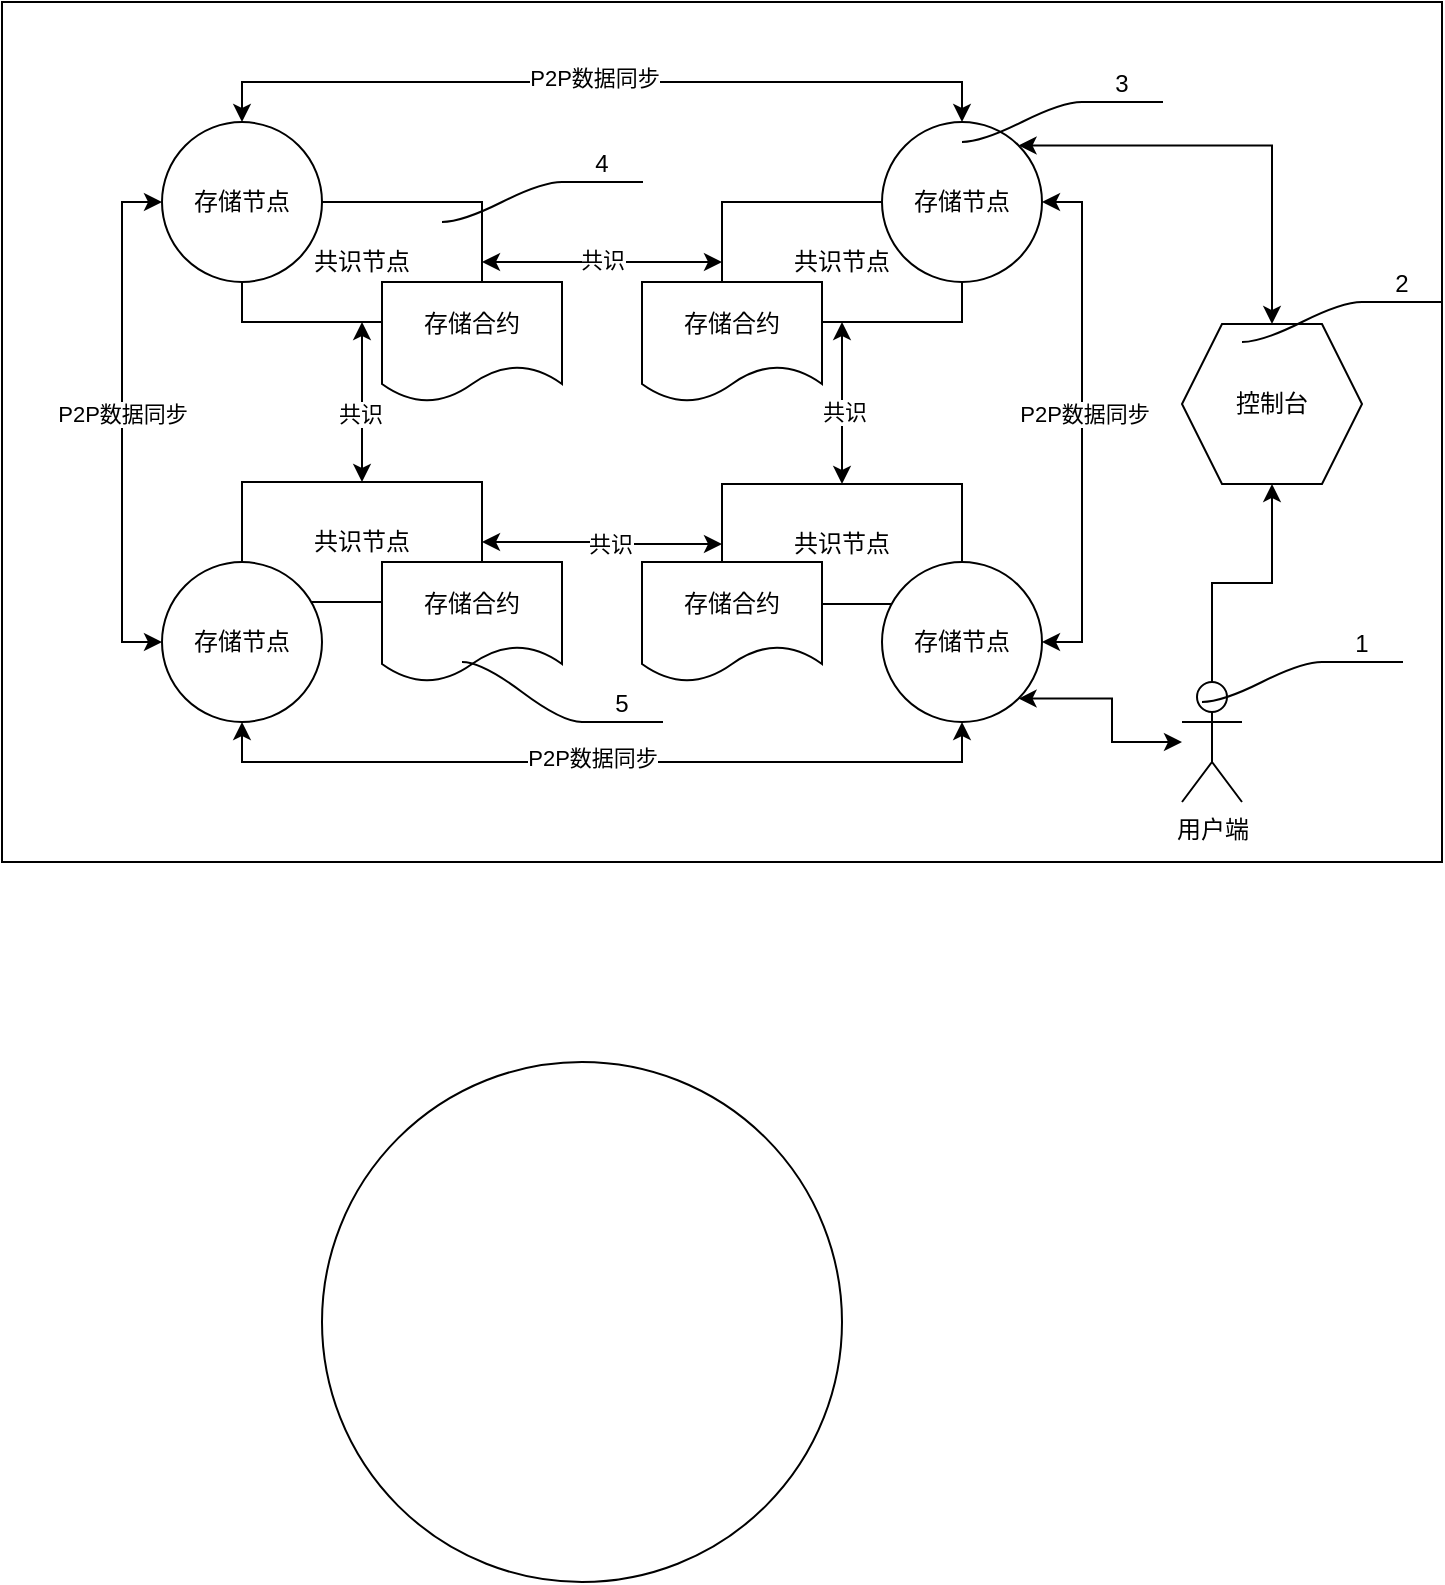 <mxfile>
    <diagram id="z5QbKBS9YjllUTg7D-9P" name="Page-1">
        <mxGraphModel dx="867" dy="739" grid="1" gridSize="10" guides="1" tooltips="1" connect="1" arrows="1" fold="1" page="1" pageScale="1" pageWidth="827" pageHeight="1169" math="1" shadow="0">
            <root>
                <mxCell id="0"/>
                <mxCell id="1" parent="0"/>
                <mxCell id="lRrl1hdKO7GmZFAi6IMo-29" value="" style="rounded=0;whiteSpace=wrap;html=1;" parent="1" vertex="1">
                    <mxGeometry x="40" width="720" height="430" as="geometry"/>
                </mxCell>
                <mxCell id="lRrl1hdKO7GmZFAi6IMo-18" style="edgeStyle=orthogonalEdgeStyle;rounded=0;orthogonalLoop=1;jettySize=auto;html=1;exitX=0.5;exitY=1;exitDx=0;exitDy=0;startArrow=classic;startFill=1;" parent="1" source="lRrl1hdKO7GmZFAi6IMo-1" target="lRrl1hdKO7GmZFAi6IMo-3" edge="1">
                    <mxGeometry relative="1" as="geometry"/>
                </mxCell>
                <mxCell id="lRrl1hdKO7GmZFAi6IMo-23" value="共识" style="edgeLabel;html=1;align=center;verticalAlign=middle;resizable=0;points=[];" parent="lRrl1hdKO7GmZFAi6IMo-18" vertex="1" connectable="0">
                    <mxGeometry x="0.15" y="-1" relative="1" as="geometry">
                        <mxPoint as="offset"/>
                    </mxGeometry>
                </mxCell>
                <mxCell id="lRrl1hdKO7GmZFAi6IMo-1" value="共识节点" style="rounded=0;whiteSpace=wrap;html=1;" parent="1" vertex="1">
                    <mxGeometry x="160" y="100" width="120" height="60" as="geometry"/>
                </mxCell>
                <mxCell id="lRrl1hdKO7GmZFAi6IMo-21" style="edgeStyle=orthogonalEdgeStyle;rounded=0;orthogonalLoop=1;jettySize=auto;html=1;exitX=0;exitY=0.5;exitDx=0;exitDy=0;entryX=1;entryY=0.5;entryDx=0;entryDy=0;startArrow=classic;startFill=1;" parent="1" source="lRrl1hdKO7GmZFAi6IMo-2" target="lRrl1hdKO7GmZFAi6IMo-1" edge="1">
                    <mxGeometry relative="1" as="geometry"/>
                </mxCell>
                <mxCell id="lRrl1hdKO7GmZFAi6IMo-22" value="共识" style="edgeLabel;html=1;align=center;verticalAlign=middle;resizable=0;points=[];" parent="lRrl1hdKO7GmZFAi6IMo-21" vertex="1" connectable="0">
                    <mxGeometry y="-1" relative="1" as="geometry">
                        <mxPoint as="offset"/>
                    </mxGeometry>
                </mxCell>
                <mxCell id="lRrl1hdKO7GmZFAi6IMo-2" value="共识节点" style="rounded=0;whiteSpace=wrap;html=1;" parent="1" vertex="1">
                    <mxGeometry x="400" y="100" width="120" height="60" as="geometry"/>
                </mxCell>
                <mxCell id="lRrl1hdKO7GmZFAi6IMo-19" style="edgeStyle=orthogonalEdgeStyle;rounded=0;orthogonalLoop=1;jettySize=auto;html=1;exitX=1;exitY=0.5;exitDx=0;exitDy=0;entryX=0;entryY=0.5;entryDx=0;entryDy=0;startArrow=classic;startFill=1;" parent="1" source="lRrl1hdKO7GmZFAi6IMo-3" target="lRrl1hdKO7GmZFAi6IMo-4" edge="1">
                    <mxGeometry relative="1" as="geometry"/>
                </mxCell>
                <mxCell id="lRrl1hdKO7GmZFAi6IMo-25" value="共识" style="edgeLabel;html=1;align=center;verticalAlign=middle;resizable=0;points=[];" parent="lRrl1hdKO7GmZFAi6IMo-19" vertex="1" connectable="0">
                    <mxGeometry y="4" relative="1" as="geometry">
                        <mxPoint as="offset"/>
                    </mxGeometry>
                </mxCell>
                <mxCell id="lRrl1hdKO7GmZFAi6IMo-3" value="共识节点" style="rounded=0;whiteSpace=wrap;html=1;" parent="1" vertex="1">
                    <mxGeometry x="160" y="240" width="120" height="60" as="geometry"/>
                </mxCell>
                <mxCell id="lRrl1hdKO7GmZFAi6IMo-20" style="edgeStyle=orthogonalEdgeStyle;rounded=0;orthogonalLoop=1;jettySize=auto;html=1;exitX=0.5;exitY=0;exitDx=0;exitDy=0;entryX=0.5;entryY=1;entryDx=0;entryDy=0;startArrow=classic;startFill=1;" parent="1" source="lRrl1hdKO7GmZFAi6IMo-4" target="lRrl1hdKO7GmZFAi6IMo-2" edge="1">
                    <mxGeometry relative="1" as="geometry"/>
                </mxCell>
                <mxCell id="lRrl1hdKO7GmZFAi6IMo-24" value="共识" style="edgeLabel;html=1;align=center;verticalAlign=middle;resizable=0;points=[];" parent="lRrl1hdKO7GmZFAi6IMo-20" vertex="1" connectable="0">
                    <mxGeometry x="-0.1" y="-1" relative="1" as="geometry">
                        <mxPoint as="offset"/>
                    </mxGeometry>
                </mxCell>
                <mxCell id="lRrl1hdKO7GmZFAi6IMo-4" value="共识节点" style="rounded=0;whiteSpace=wrap;html=1;" parent="1" vertex="1">
                    <mxGeometry x="400" y="241" width="120" height="60" as="geometry"/>
                </mxCell>
                <mxCell id="lRrl1hdKO7GmZFAi6IMo-5" value="存储合约" style="shape=document;whiteSpace=wrap;html=1;boundedLbl=1;" parent="1" vertex="1">
                    <mxGeometry x="230" y="280" width="90" height="60" as="geometry"/>
                </mxCell>
                <mxCell id="lRrl1hdKO7GmZFAi6IMo-6" value="存储合约" style="shape=document;whiteSpace=wrap;html=1;boundedLbl=1;" parent="1" vertex="1">
                    <mxGeometry x="360" y="280" width="90" height="60" as="geometry"/>
                </mxCell>
                <mxCell id="lRrl1hdKO7GmZFAi6IMo-7" value="存储合约" style="shape=document;whiteSpace=wrap;html=1;boundedLbl=1;" parent="1" vertex="1">
                    <mxGeometry x="360" y="140" width="90" height="60" as="geometry"/>
                </mxCell>
                <mxCell id="lRrl1hdKO7GmZFAi6IMo-8" value="存储合约" style="shape=document;whiteSpace=wrap;html=1;boundedLbl=1;" parent="1" vertex="1">
                    <mxGeometry x="230" y="140" width="90" height="60" as="geometry"/>
                </mxCell>
                <mxCell id="lRrl1hdKO7GmZFAi6IMo-13" style="edgeStyle=orthogonalEdgeStyle;rounded=0;orthogonalLoop=1;jettySize=auto;html=1;exitX=0.5;exitY=1;exitDx=0;exitDy=0;entryX=0.5;entryY=1;entryDx=0;entryDy=0;startArrow=classic;startFill=1;" parent="1" source="lRrl1hdKO7GmZFAi6IMo-9" target="lRrl1hdKO7GmZFAi6IMo-10" edge="1">
                    <mxGeometry relative="1" as="geometry"/>
                </mxCell>
                <mxCell id="lRrl1hdKO7GmZFAi6IMo-17" value="P2P数据同步" style="edgeLabel;html=1;align=center;verticalAlign=middle;resizable=0;points=[];" parent="lRrl1hdKO7GmZFAi6IMo-13" vertex="1" connectable="0">
                    <mxGeometry x="-0.025" y="2" relative="1" as="geometry">
                        <mxPoint as="offset"/>
                    </mxGeometry>
                </mxCell>
                <mxCell id="lRrl1hdKO7GmZFAi6IMo-14" style="edgeStyle=orthogonalEdgeStyle;rounded=0;orthogonalLoop=1;jettySize=auto;html=1;exitX=0;exitY=0.5;exitDx=0;exitDy=0;entryX=0;entryY=0.5;entryDx=0;entryDy=0;startArrow=classic;startFill=1;" parent="1" source="lRrl1hdKO7GmZFAi6IMo-9" target="lRrl1hdKO7GmZFAi6IMo-12" edge="1">
                    <mxGeometry relative="1" as="geometry"/>
                </mxCell>
                <mxCell id="lRrl1hdKO7GmZFAi6IMo-28" value="P2P数据同步" style="edgeLabel;html=1;align=center;verticalAlign=middle;resizable=0;points=[];" parent="lRrl1hdKO7GmZFAi6IMo-14" vertex="1" connectable="0">
                    <mxGeometry x="0.031" relative="1" as="geometry">
                        <mxPoint as="offset"/>
                    </mxGeometry>
                </mxCell>
                <mxCell id="lRrl1hdKO7GmZFAi6IMo-9" value="存储节点" style="ellipse;whiteSpace=wrap;html=1;aspect=fixed;" parent="1" vertex="1">
                    <mxGeometry x="120" y="280" width="80" height="80" as="geometry"/>
                </mxCell>
                <mxCell id="lRrl1hdKO7GmZFAi6IMo-39" style="edgeStyle=orthogonalEdgeStyle;rounded=0;orthogonalLoop=1;jettySize=auto;html=1;exitX=1;exitY=1;exitDx=0;exitDy=0;startArrow=classic;startFill=1;" parent="1" source="lRrl1hdKO7GmZFAi6IMo-10" target="lRrl1hdKO7GmZFAi6IMo-38" edge="1">
                    <mxGeometry relative="1" as="geometry"/>
                </mxCell>
                <mxCell id="lRrl1hdKO7GmZFAi6IMo-10" value="存储节点" style="ellipse;whiteSpace=wrap;html=1;aspect=fixed;" parent="1" vertex="1">
                    <mxGeometry x="480" y="280" width="80" height="80" as="geometry"/>
                </mxCell>
                <mxCell id="lRrl1hdKO7GmZFAi6IMo-16" style="edgeStyle=orthogonalEdgeStyle;rounded=0;orthogonalLoop=1;jettySize=auto;html=1;exitX=1;exitY=0.5;exitDx=0;exitDy=0;entryX=1;entryY=0.5;entryDx=0;entryDy=0;startArrow=classic;startFill=1;" parent="1" source="lRrl1hdKO7GmZFAi6IMo-11" target="lRrl1hdKO7GmZFAi6IMo-10" edge="1">
                    <mxGeometry relative="1" as="geometry"/>
                </mxCell>
                <mxCell id="lRrl1hdKO7GmZFAi6IMo-26" value="P2P数据同步" style="edgeLabel;html=1;align=center;verticalAlign=middle;resizable=0;points=[];" parent="lRrl1hdKO7GmZFAi6IMo-16" vertex="1" connectable="0">
                    <mxGeometry x="-0.031" y="1" relative="1" as="geometry">
                        <mxPoint as="offset"/>
                    </mxGeometry>
                </mxCell>
                <mxCell id="lRrl1hdKO7GmZFAi6IMo-44" style="edgeStyle=orthogonalEdgeStyle;rounded=0;orthogonalLoop=1;jettySize=auto;html=1;exitX=1;exitY=0;exitDx=0;exitDy=0;entryX=0.5;entryY=0;entryDx=0;entryDy=0;startArrow=classic;startFill=1;" parent="1" source="lRrl1hdKO7GmZFAi6IMo-11" target="lRrl1hdKO7GmZFAi6IMo-42" edge="1">
                    <mxGeometry relative="1" as="geometry"/>
                </mxCell>
                <mxCell id="lRrl1hdKO7GmZFAi6IMo-11" value="存储节点" style="ellipse;whiteSpace=wrap;html=1;aspect=fixed;" parent="1" vertex="1">
                    <mxGeometry x="480" y="60" width="80" height="80" as="geometry"/>
                </mxCell>
                <mxCell id="lRrl1hdKO7GmZFAi6IMo-15" style="edgeStyle=orthogonalEdgeStyle;rounded=0;orthogonalLoop=1;jettySize=auto;html=1;exitX=0.5;exitY=0;exitDx=0;exitDy=0;entryX=0.5;entryY=0;entryDx=0;entryDy=0;startArrow=classic;startFill=1;" parent="1" source="lRrl1hdKO7GmZFAi6IMo-12" target="lRrl1hdKO7GmZFAi6IMo-11" edge="1">
                    <mxGeometry relative="1" as="geometry">
                        <Array as="points">
                            <mxPoint x="160" y="40"/>
                            <mxPoint x="520" y="40"/>
                        </Array>
                    </mxGeometry>
                </mxCell>
                <mxCell id="lRrl1hdKO7GmZFAi6IMo-27" value="P2P数据同步" style="edgeLabel;html=1;align=center;verticalAlign=middle;resizable=0;points=[];" parent="lRrl1hdKO7GmZFAi6IMo-15" vertex="1" connectable="0">
                    <mxGeometry x="-0.02" y="2" relative="1" as="geometry">
                        <mxPoint as="offset"/>
                    </mxGeometry>
                </mxCell>
                <mxCell id="lRrl1hdKO7GmZFAi6IMo-12" value="存储节点" style="ellipse;whiteSpace=wrap;html=1;aspect=fixed;" parent="1" vertex="1">
                    <mxGeometry x="120" y="60" width="80" height="80" as="geometry"/>
                </mxCell>
                <mxCell id="lRrl1hdKO7GmZFAi6IMo-32" value="3" style="whiteSpace=wrap;html=1;shape=partialRectangle;top=0;left=0;bottom=1;right=0;points=[[0,1],[1,1]];fillColor=none;align=center;verticalAlign=bottom;routingCenterY=0.5;snapToPoint=1;recursiveResize=0;autosize=1;treeFolding=1;treeMoving=1;newEdgeStyle={&quot;edgeStyle&quot;:&quot;entityRelationEdgeStyle&quot;,&quot;startArrow&quot;:&quot;none&quot;,&quot;endArrow&quot;:&quot;none&quot;,&quot;segment&quot;:10,&quot;curved&quot;:1};" parent="1" vertex="1">
                    <mxGeometry x="580" y="30" width="40" height="20" as="geometry"/>
                </mxCell>
                <mxCell id="lRrl1hdKO7GmZFAi6IMo-33" value="" style="edgeStyle=entityRelationEdgeStyle;startArrow=none;endArrow=none;segment=10;curved=1;" parent="1" target="lRrl1hdKO7GmZFAi6IMo-32" edge="1">
                    <mxGeometry relative="1" as="geometry">
                        <mxPoint x="520" y="70" as="sourcePoint"/>
                    </mxGeometry>
                </mxCell>
                <mxCell id="lRrl1hdKO7GmZFAi6IMo-34" value="4" style="whiteSpace=wrap;html=1;shape=partialRectangle;top=0;left=0;bottom=1;right=0;points=[[0,1],[1,1]];fillColor=none;align=center;verticalAlign=bottom;routingCenterY=0.5;snapToPoint=1;recursiveResize=0;autosize=1;treeFolding=1;treeMoving=1;newEdgeStyle={&quot;edgeStyle&quot;:&quot;entityRelationEdgeStyle&quot;,&quot;startArrow&quot;:&quot;none&quot;,&quot;endArrow&quot;:&quot;none&quot;,&quot;segment&quot;:10,&quot;curved&quot;:1};" parent="1" vertex="1">
                    <mxGeometry x="320" y="70" width="40" height="20" as="geometry"/>
                </mxCell>
                <mxCell id="lRrl1hdKO7GmZFAi6IMo-35" value="" style="edgeStyle=entityRelationEdgeStyle;startArrow=none;endArrow=none;segment=10;curved=1;" parent="1" target="lRrl1hdKO7GmZFAi6IMo-34" edge="1">
                    <mxGeometry relative="1" as="geometry">
                        <mxPoint x="260" y="110" as="sourcePoint"/>
                    </mxGeometry>
                </mxCell>
                <mxCell id="lRrl1hdKO7GmZFAi6IMo-36" value="5" style="whiteSpace=wrap;html=1;shape=partialRectangle;top=0;left=0;bottom=1;right=0;points=[[0,1],[1,1]];fillColor=none;align=center;verticalAlign=bottom;routingCenterY=0.5;snapToPoint=1;recursiveResize=0;autosize=1;treeFolding=1;treeMoving=1;newEdgeStyle={&quot;edgeStyle&quot;:&quot;entityRelationEdgeStyle&quot;,&quot;startArrow&quot;:&quot;none&quot;,&quot;endArrow&quot;:&quot;none&quot;,&quot;segment&quot;:10,&quot;curved&quot;:1};" parent="1" vertex="1">
                    <mxGeometry x="330" y="340" width="40" height="20" as="geometry"/>
                </mxCell>
                <mxCell id="lRrl1hdKO7GmZFAi6IMo-37" value="" style="edgeStyle=entityRelationEdgeStyle;startArrow=none;endArrow=none;segment=10;curved=1;" parent="1" target="lRrl1hdKO7GmZFAi6IMo-36" edge="1">
                    <mxGeometry relative="1" as="geometry">
                        <mxPoint x="270" y="330" as="sourcePoint"/>
                    </mxGeometry>
                </mxCell>
                <mxCell id="lRrl1hdKO7GmZFAi6IMo-47" style="edgeStyle=orthogonalEdgeStyle;rounded=0;orthogonalLoop=1;jettySize=auto;html=1;exitX=0.5;exitY=0;exitDx=0;exitDy=0;exitPerimeter=0;entryX=0.5;entryY=1;entryDx=0;entryDy=0;startArrow=none;startFill=0;" parent="1" source="lRrl1hdKO7GmZFAi6IMo-38" target="lRrl1hdKO7GmZFAi6IMo-42" edge="1">
                    <mxGeometry relative="1" as="geometry"/>
                </mxCell>
                <mxCell id="lRrl1hdKO7GmZFAi6IMo-38" value="用户端" style="shape=umlActor;verticalLabelPosition=bottom;verticalAlign=top;html=1;outlineConnect=0;" parent="1" vertex="1">
                    <mxGeometry x="630" y="340" width="30" height="60" as="geometry"/>
                </mxCell>
                <mxCell id="lRrl1hdKO7GmZFAi6IMo-40" value="1" style="whiteSpace=wrap;html=1;shape=partialRectangle;top=0;left=0;bottom=1;right=0;points=[[0,1],[1,1]];fillColor=none;align=center;verticalAlign=bottom;routingCenterY=0.5;snapToPoint=1;recursiveResize=0;autosize=1;treeFolding=1;treeMoving=1;newEdgeStyle={&quot;edgeStyle&quot;:&quot;entityRelationEdgeStyle&quot;,&quot;startArrow&quot;:&quot;none&quot;,&quot;endArrow&quot;:&quot;none&quot;,&quot;segment&quot;:10,&quot;curved&quot;:1};" parent="1" vertex="1">
                    <mxGeometry x="700" y="310" width="40" height="20" as="geometry"/>
                </mxCell>
                <mxCell id="lRrl1hdKO7GmZFAi6IMo-41" value="" style="edgeStyle=entityRelationEdgeStyle;startArrow=none;endArrow=none;segment=10;curved=1;" parent="1" target="lRrl1hdKO7GmZFAi6IMo-40" edge="1">
                    <mxGeometry relative="1" as="geometry">
                        <mxPoint x="640" y="350" as="sourcePoint"/>
                    </mxGeometry>
                </mxCell>
                <mxCell id="lRrl1hdKO7GmZFAi6IMo-42" value="控制台" style="shape=hexagon;perimeter=hexagonPerimeter2;whiteSpace=wrap;html=1;fixedSize=1;" parent="1" vertex="1">
                    <mxGeometry x="630" y="161" width="90" height="80" as="geometry"/>
                </mxCell>
                <mxCell id="lRrl1hdKO7GmZFAi6IMo-45" value="2" style="whiteSpace=wrap;html=1;shape=partialRectangle;top=0;left=0;bottom=1;right=0;points=[[0,1],[1,1]];fillColor=none;align=center;verticalAlign=bottom;routingCenterY=0.5;snapToPoint=1;recursiveResize=0;autosize=1;treeFolding=1;treeMoving=1;newEdgeStyle={&quot;edgeStyle&quot;:&quot;entityRelationEdgeStyle&quot;,&quot;startArrow&quot;:&quot;none&quot;,&quot;endArrow&quot;:&quot;none&quot;,&quot;segment&quot;:10,&quot;curved&quot;:1};" parent="1" vertex="1">
                    <mxGeometry x="720" y="130" width="40" height="20" as="geometry"/>
                </mxCell>
                <mxCell id="lRrl1hdKO7GmZFAi6IMo-46" value="" style="edgeStyle=entityRelationEdgeStyle;startArrow=none;endArrow=none;segment=10;curved=1;" parent="1" target="lRrl1hdKO7GmZFAi6IMo-45" edge="1">
                    <mxGeometry relative="1" as="geometry">
                        <mxPoint x="660" y="170" as="sourcePoint"/>
                    </mxGeometry>
                </mxCell>
                <mxCell id="lRrl1hdKO7GmZFAi6IMo-50" value="" style="ellipse;whiteSpace=wrap;html=1;aspect=fixed;" parent="1" vertex="1">
                    <mxGeometry x="200" y="530" width="260" height="260" as="geometry"/>
                </mxCell>
            </root>
        </mxGraphModel>
    </diagram>
</mxfile>